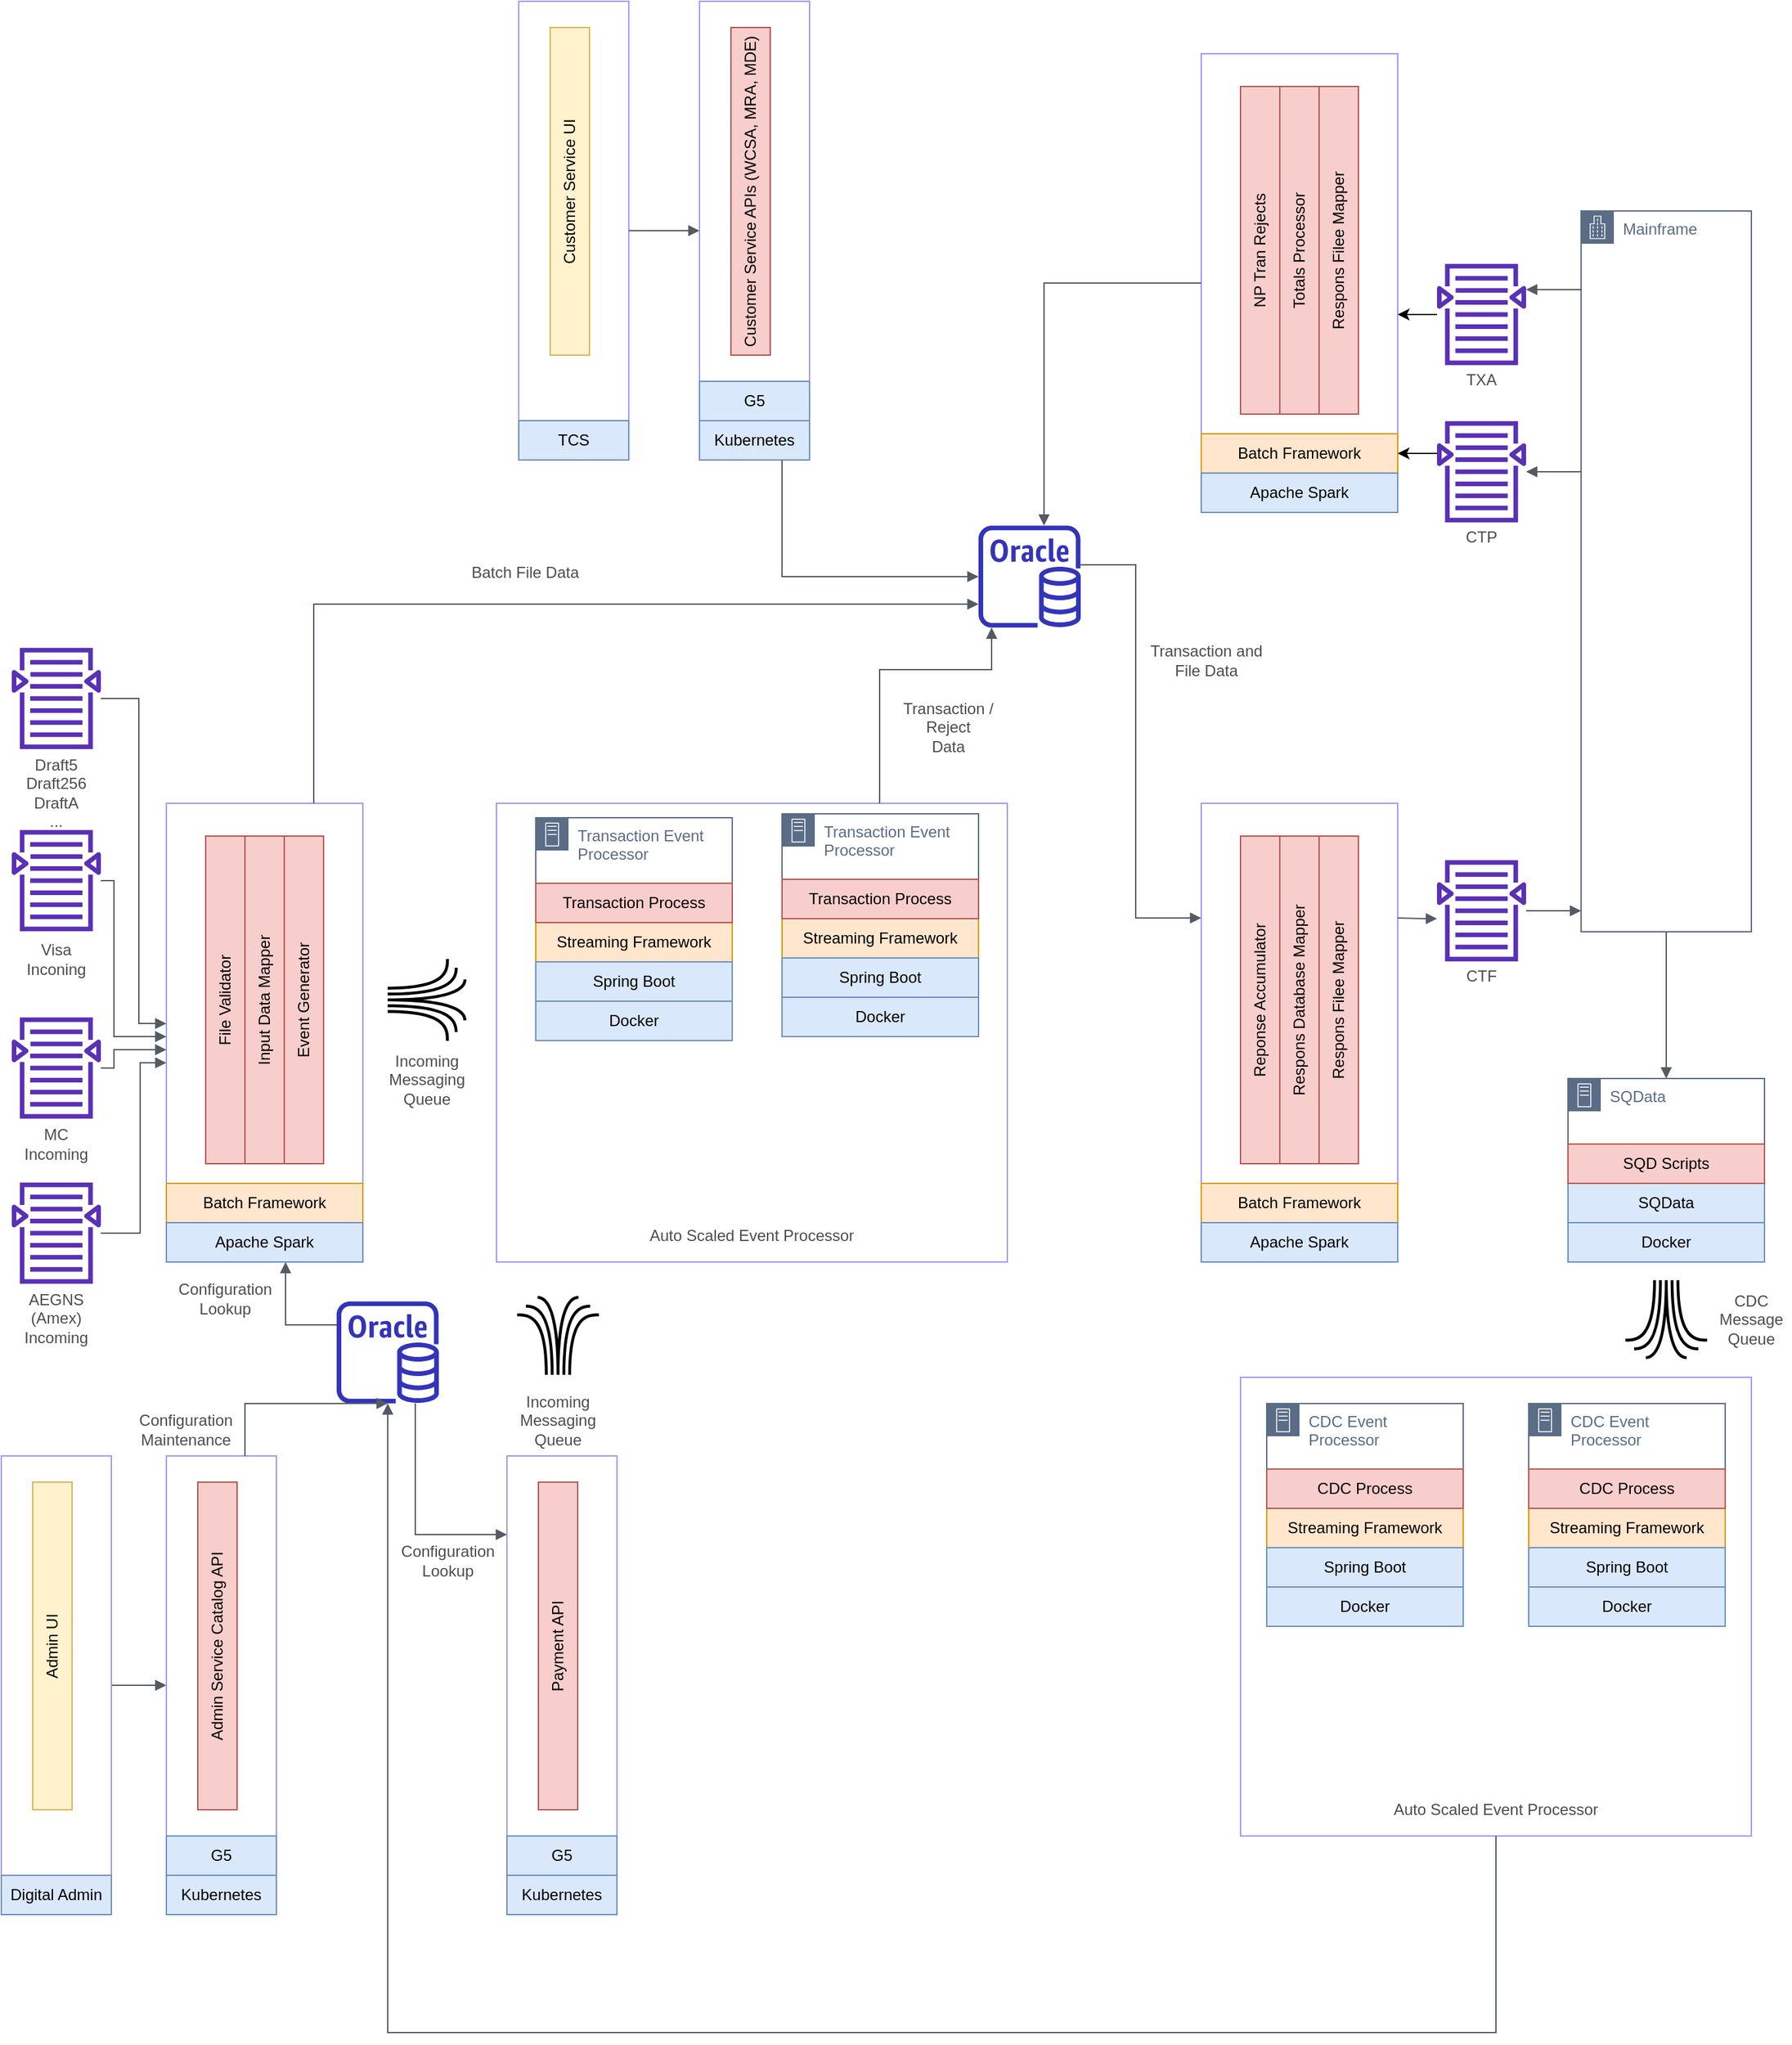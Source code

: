 <mxfile version="13.0.3" type="device"><diagram id="GUZp1yqy1DNV-uzC5Edy" name="Page-1"><mxGraphModel dx="996" dy="1613" grid="1" gridSize="10" guides="1" tooltips="1" connect="1" arrows="1" fold="1" page="1" pageScale="1" pageWidth="1100" pageHeight="850" math="0" shadow="0"><root><mxCell id="0"/><mxCell id="1" parent="0"/><mxCell id="5xwIzjTkguHjPRyQFBAN-2" value="" style="rounded=0;whiteSpace=wrap;html=1;strokeColor=#9999FF;" vertex="1" parent="1"><mxGeometry x="542" y="-178" width="150" height="350" as="geometry"/></mxCell><mxCell id="5xwIzjTkguHjPRyQFBAN-3" value="File Validator" style="rounded=0;whiteSpace=wrap;html=1;strokeColor=#b85450;labelBackgroundColor=none;rotation=-90;fillColor=#f8cecc;" vertex="1" parent="1"><mxGeometry x="462" y="-43" width="250" height="30" as="geometry"/></mxCell><mxCell id="5xwIzjTkguHjPRyQFBAN-4" value="Event Generator" style="rounded=0;whiteSpace=wrap;html=1;strokeColor=#b85450;labelBackgroundColor=none;rotation=-90;fillColor=#f8cecc;" vertex="1" parent="1"><mxGeometry x="522" y="-43" width="250" height="30" as="geometry"/></mxCell><mxCell id="5xwIzjTkguHjPRyQFBAN-5" value="Batch Framework" style="rounded=0;whiteSpace=wrap;html=1;strokeColor=#d79b00;labelBackgroundColor=none;rotation=0;fillColor=#ffe6cc;" vertex="1" parent="1"><mxGeometry x="542" y="112" width="150" height="30" as="geometry"/></mxCell><mxCell id="5xwIzjTkguHjPRyQFBAN-6" value="Apache Spark" style="rounded=0;whiteSpace=wrap;html=1;strokeColor=#6c8ebf;labelBackgroundColor=none;rotation=0;fillColor=#dae8fc;" vertex="1" parent="1"><mxGeometry x="542" y="142" width="150" height="30" as="geometry"/></mxCell><mxCell id="5xwIzjTkguHjPRyQFBAN-11" value="" style="outlineConnect=0;fontColor=#232F3E;gradientColor=none;fillColor=#5A30B5;strokeColor=none;dashed=0;verticalLabelPosition=bottom;verticalAlign=top;align=center;html=1;fontSize=12;fontStyle=0;aspect=fixed;pointerEvents=1;shape=mxgraph.aws4.search_documents;shadow=0;labelBackgroundColor=none;" vertex="1" parent="1"><mxGeometry x="424" y="-297" width="68" height="78" as="geometry"/></mxCell><mxCell id="5xwIzjTkguHjPRyQFBAN-12" value="Input Data Mapper" style="rounded=0;whiteSpace=wrap;html=1;strokeColor=#b85450;labelBackgroundColor=none;rotation=-90;fillColor=#f8cecc;" vertex="1" parent="1"><mxGeometry x="492" y="-43" width="250" height="30" as="geometry"/></mxCell><mxCell id="5xwIzjTkguHjPRyQFBAN-15" value="" style="rounded=0;whiteSpace=wrap;html=1;strokeColor=#9999FF;" vertex="1" parent="1"><mxGeometry x="794" y="-178" width="390" height="350" as="geometry"/></mxCell><mxCell id="5xwIzjTkguHjPRyQFBAN-16" value="Auto Scaled Event Processor" style="text;html=1;strokeColor=none;fillColor=none;align=center;verticalAlign=middle;whiteSpace=wrap;rounded=0;shadow=0;labelBackgroundColor=none;fontColor=#4D4D4D;" vertex="1" parent="1"><mxGeometry x="794" y="132" width="390" height="40" as="geometry"/></mxCell><mxCell id="5xwIzjTkguHjPRyQFBAN-21" value="" style="group" vertex="1" connectable="0" parent="1"><mxGeometry x="824" y="-167" width="150" height="170" as="geometry"/></mxCell><mxCell id="5xwIzjTkguHjPRyQFBAN-17" value="Transaction Event Processor" style="points=[[0,0],[0.25,0],[0.5,0],[0.75,0],[1,0],[1,0.25],[1,0.5],[1,0.75],[1,1],[0.75,1],[0.5,1],[0.25,1],[0,1],[0,0.75],[0,0.5],[0,0.25]];outlineConnect=0;gradientColor=none;html=1;whiteSpace=wrap;fontSize=12;fontStyle=0;shape=mxgraph.aws4.group;grIcon=mxgraph.aws4.group_on_premise;strokeColor=#5A6C86;fillColor=none;verticalAlign=top;align=left;spacingLeft=30;fontColor=#5A6C86;dashed=0;shadow=0;labelBackgroundColor=none;" vertex="1" parent="5xwIzjTkguHjPRyQFBAN-21"><mxGeometry width="150" height="170" as="geometry"/></mxCell><mxCell id="5xwIzjTkguHjPRyQFBAN-18" value="Streaming Framework" style="rounded=0;whiteSpace=wrap;html=1;strokeColor=#d79b00;labelBackgroundColor=none;rotation=0;fillColor=#ffe6cc;" vertex="1" parent="5xwIzjTkguHjPRyQFBAN-21"><mxGeometry y="80" width="150" height="30" as="geometry"/></mxCell><mxCell id="5xwIzjTkguHjPRyQFBAN-19" value="Spring Boot" style="rounded=0;whiteSpace=wrap;html=1;strokeColor=#6c8ebf;labelBackgroundColor=none;rotation=0;fillColor=#dae8fc;" vertex="1" parent="5xwIzjTkguHjPRyQFBAN-21"><mxGeometry y="110" width="150" height="30" as="geometry"/></mxCell><mxCell id="5xwIzjTkguHjPRyQFBAN-20" value="Docker" style="rounded=0;whiteSpace=wrap;html=1;strokeColor=#6c8ebf;labelBackgroundColor=none;rotation=0;fillColor=#dae8fc;" vertex="1" parent="5xwIzjTkguHjPRyQFBAN-21"><mxGeometry y="140" width="150" height="30" as="geometry"/></mxCell><mxCell id="5xwIzjTkguHjPRyQFBAN-190" value="Transaction Process" style="rounded=0;whiteSpace=wrap;html=1;strokeColor=#b85450;labelBackgroundColor=none;rotation=0;fillColor=#f8cecc;" vertex="1" parent="5xwIzjTkguHjPRyQFBAN-21"><mxGeometry y="50" width="150" height="30" as="geometry"/></mxCell><mxCell id="5xwIzjTkguHjPRyQFBAN-42" value="" style="rounded=0;whiteSpace=wrap;html=1;strokeColor=#9999FF;" vertex="1" parent="1"><mxGeometry x="1332" y="-178" width="150" height="350" as="geometry"/></mxCell><mxCell id="5xwIzjTkguHjPRyQFBAN-44" value="Respons Filee Mapper" style="rounded=0;whiteSpace=wrap;html=1;strokeColor=#b85450;labelBackgroundColor=none;rotation=-90;fillColor=#f8cecc;" vertex="1" parent="1"><mxGeometry x="1312" y="-43" width="250" height="30" as="geometry"/></mxCell><mxCell id="5xwIzjTkguHjPRyQFBAN-45" value="Batch Framework" style="rounded=0;whiteSpace=wrap;html=1;strokeColor=#d79b00;labelBackgroundColor=none;rotation=0;fillColor=#ffe6cc;" vertex="1" parent="1"><mxGeometry x="1332" y="112" width="150" height="30" as="geometry"/></mxCell><mxCell id="5xwIzjTkguHjPRyQFBAN-46" value="Apache Spark" style="rounded=0;whiteSpace=wrap;html=1;strokeColor=#6c8ebf;labelBackgroundColor=none;rotation=0;fillColor=#dae8fc;" vertex="1" parent="1"><mxGeometry x="1332" y="142" width="150" height="30" as="geometry"/></mxCell><mxCell id="5xwIzjTkguHjPRyQFBAN-47" value="Reponse Accumulator" style="rounded=0;whiteSpace=wrap;html=1;strokeColor=#b85450;labelBackgroundColor=none;rotation=-90;fillColor=#f8cecc;" vertex="1" parent="1"><mxGeometry x="1252" y="-43" width="250" height="30" as="geometry"/></mxCell><mxCell id="5xwIzjTkguHjPRyQFBAN-49" value="" style="edgeStyle=orthogonalEdgeStyle;html=1;endArrow=none;elbow=vertical;startArrow=block;startFill=1;strokeColor=#545B64;rounded=0;fontColor=#4D4D4D;" edge="1" parent="1" source="5xwIzjTkguHjPRyQFBAN-2" target="5xwIzjTkguHjPRyQFBAN-10"><mxGeometry width="100" relative="1" as="geometry"><mxPoint x="762" y="-268" as="sourcePoint"/><mxPoint x="1012" y="102" as="targetPoint"/><Array as="points"><mxPoint x="633" y="220"/></Array></mxGeometry></mxCell><mxCell id="5xwIzjTkguHjPRyQFBAN-52" value="Mainframe" style="points=[[0,0],[0.25,0],[0.5,0],[0.75,0],[1,0],[1,0.25],[1,0.5],[1,0.75],[1,1],[0.75,1],[0.5,1],[0.25,1],[0,1],[0,0.75],[0,0.5],[0,0.25]];outlineConnect=0;gradientColor=none;html=1;whiteSpace=wrap;fontSize=12;fontStyle=0;shape=mxgraph.aws4.group;grIcon=mxgraph.aws4.group_corporate_data_center;strokeColor=#5A6C86;fillColor=none;verticalAlign=top;align=left;spacingLeft=30;fontColor=#5A6C86;dashed=0;shadow=0;labelBackgroundColor=none;" vertex="1" parent="1"><mxGeometry x="1622" y="-630" width="130" height="550" as="geometry"/></mxCell><mxCell id="5xwIzjTkguHjPRyQFBAN-54" value="Respons Database Mapper" style="rounded=0;whiteSpace=wrap;html=1;strokeColor=#b85450;labelBackgroundColor=none;rotation=-90;fillColor=#f8cecc;" vertex="1" parent="1"><mxGeometry x="1282" y="-43" width="250" height="30" as="geometry"/></mxCell><mxCell id="5xwIzjTkguHjPRyQFBAN-57" value="" style="edgeStyle=orthogonalEdgeStyle;html=1;endArrow=none;elbow=vertical;startArrow=block;startFill=1;strokeColor=#545B64;rounded=0;fontColor=#4D4D4D;" edge="1" parent="1" source="5xwIzjTkguHjPRyQFBAN-2" target="5xwIzjTkguHjPRyQFBAN-11"><mxGeometry width="100" relative="1" as="geometry"><mxPoint x="627" y="-168" as="sourcePoint"/><mxPoint x="721" y="-290" as="targetPoint"/><Array as="points"><mxPoint x="521" y="-10"/><mxPoint x="521" y="-258"/></Array></mxGeometry></mxCell><mxCell id="5xwIzjTkguHjPRyQFBAN-58" value="Draft5&lt;br&gt;Draft256&lt;br&gt;DraftA&lt;br&gt;..." style="text;html=1;strokeColor=none;fillColor=none;align=center;verticalAlign=middle;whiteSpace=wrap;rounded=0;shadow=0;labelBackgroundColor=none;fontColor=#4D4D4D;" vertex="1" parent="1"><mxGeometry x="428" y="-219" width="60" height="65" as="geometry"/></mxCell><mxCell id="5xwIzjTkguHjPRyQFBAN-60" value="" style="outlineConnect=0;fontColor=#232F3E;gradientColor=#945DF2;gradientDirection=north;fillColor=none;strokeColor=#000000;dashed=0;verticalLabelPosition=bottom;verticalAlign=top;align=center;html=1;fontSize=12;fontStyle=0;aspect=fixed;shape=mxgraph.aws4.resourceIcon;resIcon=mxgraph.aws4.kinesis;shadow=0;labelBackgroundColor=none;rotation=-180;" vertex="1" parent="1"><mxGeometry x="702" y="-67" width="78" height="78" as="geometry"/></mxCell><mxCell id="5xwIzjTkguHjPRyQFBAN-62" value="Incoming Messaging Queue" style="text;html=1;strokeColor=none;fillColor=none;align=center;verticalAlign=middle;whiteSpace=wrap;rounded=0;shadow=0;labelBackgroundColor=none;fontColor=#4D4D4D;" vertex="1" parent="1"><mxGeometry x="711" width="60" height="65" as="geometry"/></mxCell><mxCell id="5xwIzjTkguHjPRyQFBAN-66" value="" style="outlineConnect=0;fontColor=#232F3E;gradientColor=none;fillColor=#3334B9;strokeColor=none;dashed=0;verticalLabelPosition=bottom;verticalAlign=top;align=center;html=1;fontSize=12;fontStyle=0;aspect=fixed;pointerEvents=1;shape=mxgraph.aws4.rds_oracle_instance;shadow=0;labelBackgroundColor=none;" vertex="1" parent="1"><mxGeometry x="1162" y="-390" width="78" height="78" as="geometry"/></mxCell><mxCell id="5xwIzjTkguHjPRyQFBAN-67" value="" style="edgeStyle=orthogonalEdgeStyle;html=1;endArrow=none;elbow=vertical;startArrow=block;startFill=1;strokeColor=#545B64;rounded=0;fontColor=#4D4D4D;entryX=0.75;entryY=0;entryDx=0;entryDy=0;" edge="1" parent="1" source="5xwIzjTkguHjPRyQFBAN-66" target="5xwIzjTkguHjPRyQFBAN-15"><mxGeometry width="100" relative="1" as="geometry"><mxPoint x="1315" y="-290" as="sourcePoint"/><mxPoint x="1367" y="-168" as="targetPoint"/><Array as="points"><mxPoint x="1172" y="-280"/><mxPoint x="1087" y="-280"/></Array></mxGeometry></mxCell><mxCell id="5xwIzjTkguHjPRyQFBAN-69" value="" style="edgeStyle=orthogonalEdgeStyle;html=1;endArrow=none;elbow=vertical;startArrow=block;startFill=1;strokeColor=#545B64;rounded=0;fontColor=#4D4D4D;exitX=0;exitY=0.25;exitDx=0;exitDy=0;" edge="1" parent="1" source="5xwIzjTkguHjPRyQFBAN-42" target="5xwIzjTkguHjPRyQFBAN-66"><mxGeometry width="100" relative="1" as="geometry"><mxPoint x="1302" y="30" as="sourcePoint"/><mxPoint x="1194" y="-80.5" as="targetPoint"/><Array as="points"><mxPoint x="1282" y="-91"/><mxPoint x="1282" y="-360"/></Array></mxGeometry></mxCell><mxCell id="5xwIzjTkguHjPRyQFBAN-72" value="" style="edgeStyle=orthogonalEdgeStyle;html=1;endArrow=none;elbow=vertical;startArrow=block;startFill=1;strokeColor=#545B64;rounded=0;fontColor=#4D4D4D;entryX=0.75;entryY=0;entryDx=0;entryDy=0;" edge="1" parent="1" source="5xwIzjTkguHjPRyQFBAN-66" target="5xwIzjTkguHjPRyQFBAN-2"><mxGeometry width="100" relative="1" as="geometry"><mxPoint x="627" y="-168" as="sourcePoint"/><mxPoint x="713.0" y="-252" as="targetPoint"/><Array as="points"><mxPoint x="655" y="-330"/></Array></mxGeometry></mxCell><mxCell id="5xwIzjTkguHjPRyQFBAN-73" value="Batch File Data" style="text;html=1;strokeColor=none;fillColor=none;align=center;verticalAlign=middle;whiteSpace=wrap;rounded=0;shadow=0;labelBackgroundColor=none;fontColor=#4D4D4D;" vertex="1" parent="1"><mxGeometry x="771" y="-368" width="90" height="28" as="geometry"/></mxCell><mxCell id="5xwIzjTkguHjPRyQFBAN-76" value="Transaction / Reject&lt;br&gt;Data" style="text;html=1;strokeColor=none;fillColor=none;align=center;verticalAlign=middle;whiteSpace=wrap;rounded=0;shadow=0;labelBackgroundColor=none;fontColor=#4D4D4D;" vertex="1" parent="1"><mxGeometry x="1094" y="-261" width="90" height="50" as="geometry"/></mxCell><mxCell id="5xwIzjTkguHjPRyQFBAN-77" value="Transaction and File Data" style="text;html=1;strokeColor=none;fillColor=none;align=center;verticalAlign=middle;whiteSpace=wrap;rounded=0;shadow=0;labelBackgroundColor=none;fontColor=#4D4D4D;" vertex="1" parent="1"><mxGeometry x="1291" y="-312" width="90" height="50" as="geometry"/></mxCell><mxCell id="5xwIzjTkguHjPRyQFBAN-91" value="" style="edgeStyle=orthogonalEdgeStyle;html=1;endArrow=none;elbow=vertical;startArrow=block;startFill=1;strokeColor=#545B64;rounded=0;fontColor=#4D4D4D;" edge="1" parent="1" source="5xwIzjTkguHjPRyQFBAN-78" target="5xwIzjTkguHjPRyQFBAN-87"><mxGeometry width="100" relative="1" as="geometry"><mxPoint x="713.0" y="-390" as="sourcePoint"/><mxPoint x="713.0" y="-330" as="targetPoint"/></mxGeometry></mxCell><mxCell id="5xwIzjTkguHjPRyQFBAN-94" value="" style="edgeStyle=orthogonalEdgeStyle;html=1;endArrow=none;elbow=vertical;startArrow=block;startFill=1;strokeColor=#545B64;rounded=0;fontColor=#4D4D4D;entryX=1;entryY=0.25;entryDx=0;entryDy=0;" edge="1" parent="1" source="5xwIzjTkguHjPRyQFBAN-48" target="5xwIzjTkguHjPRyQFBAN-42"><mxGeometry width="100" relative="1" as="geometry"><mxPoint x="1342" y="-80.5" as="sourcePoint"/><mxPoint x="1040" y="-319.941" as="targetPoint"/><Array as="points"><mxPoint x="1502" y="-90"/><mxPoint x="1502" y="-90"/></Array></mxGeometry></mxCell><mxCell id="5xwIzjTkguHjPRyQFBAN-96" value="" style="group" vertex="1" connectable="0" parent="1"><mxGeometry x="1512" y="-135" width="68" height="100" as="geometry"/></mxCell><mxCell id="5xwIzjTkguHjPRyQFBAN-48" value="" style="outlineConnect=0;fontColor=#232F3E;gradientColor=none;fillColor=#5A30B5;strokeColor=none;dashed=0;verticalLabelPosition=bottom;verticalAlign=top;align=center;html=1;fontSize=12;fontStyle=0;aspect=fixed;pointerEvents=1;shape=mxgraph.aws4.search_documents;shadow=0;labelBackgroundColor=none;" vertex="1" parent="5xwIzjTkguHjPRyQFBAN-96"><mxGeometry width="68" height="78" as="geometry"/></mxCell><mxCell id="5xwIzjTkguHjPRyQFBAN-59" value="CTF" style="text;html=1;strokeColor=none;fillColor=none;align=center;verticalAlign=middle;whiteSpace=wrap;rounded=0;shadow=0;labelBackgroundColor=none;fontColor=#4D4D4D;" vertex="1" parent="5xwIzjTkguHjPRyQFBAN-96"><mxGeometry x="4" y="78" width="60" height="22" as="geometry"/></mxCell><mxCell id="5xwIzjTkguHjPRyQFBAN-97" value="" style="edgeStyle=orthogonalEdgeStyle;html=1;endArrow=none;elbow=vertical;startArrow=block;startFill=1;strokeColor=#545B64;rounded=0;fontColor=#4D4D4D;" edge="1" parent="1" source="5xwIzjTkguHjPRyQFBAN-52" target="5xwIzjTkguHjPRyQFBAN-48"><mxGeometry width="100" relative="1" as="geometry"><mxPoint x="1532" y="10" as="sourcePoint"/><mxPoint x="1652" y="70" as="targetPoint"/><Array as="points"><mxPoint x="1612" y="-96"/><mxPoint x="1612" y="-96"/></Array></mxGeometry></mxCell><mxCell id="5xwIzjTkguHjPRyQFBAN-98" value="" style="group" vertex="1" connectable="0" parent="1"><mxGeometry x="1512" y="-590" width="68" height="112.41" as="geometry"/></mxCell><mxCell id="5xwIzjTkguHjPRyQFBAN-99" value="" style="outlineConnect=0;fontColor=#232F3E;gradientColor=none;fillColor=#5A30B5;strokeColor=none;dashed=0;verticalLabelPosition=bottom;verticalAlign=top;align=center;html=1;fontSize=12;fontStyle=0;aspect=fixed;pointerEvents=1;shape=mxgraph.aws4.search_documents;shadow=0;labelBackgroundColor=none;" vertex="1" parent="5xwIzjTkguHjPRyQFBAN-98"><mxGeometry width="68" height="78" as="geometry"/></mxCell><mxCell id="5xwIzjTkguHjPRyQFBAN-100" value="TXA" style="text;html=1;strokeColor=none;fillColor=none;align=center;verticalAlign=middle;whiteSpace=wrap;rounded=0;shadow=0;labelBackgroundColor=none;fontColor=#4D4D4D;" vertex="1" parent="5xwIzjTkguHjPRyQFBAN-98"><mxGeometry x="4" y="78" width="60" height="22" as="geometry"/></mxCell><mxCell id="5xwIzjTkguHjPRyQFBAN-101" value="" style="group" vertex="1" connectable="0" parent="1"><mxGeometry x="1512" y="-470" width="68" height="100" as="geometry"/></mxCell><mxCell id="5xwIzjTkguHjPRyQFBAN-102" value="" style="outlineConnect=0;fontColor=#232F3E;gradientColor=none;fillColor=#5A30B5;strokeColor=none;dashed=0;verticalLabelPosition=bottom;verticalAlign=top;align=center;html=1;fontSize=12;fontStyle=0;aspect=fixed;pointerEvents=1;shape=mxgraph.aws4.search_documents;shadow=0;labelBackgroundColor=none;" vertex="1" parent="5xwIzjTkguHjPRyQFBAN-101"><mxGeometry width="68" height="78" as="geometry"/></mxCell><mxCell id="5xwIzjTkguHjPRyQFBAN-103" value="CTP" style="text;html=1;strokeColor=none;fillColor=none;align=center;verticalAlign=middle;whiteSpace=wrap;rounded=0;shadow=0;labelBackgroundColor=none;fontColor=#4D4D4D;" vertex="1" parent="5xwIzjTkguHjPRyQFBAN-101"><mxGeometry x="4" y="78" width="60" height="22" as="geometry"/></mxCell><mxCell id="5xwIzjTkguHjPRyQFBAN-106" value="" style="edgeStyle=orthogonalEdgeStyle;html=1;endArrow=none;elbow=vertical;startArrow=block;startFill=1;strokeColor=#545B64;rounded=0;fontColor=#4D4D4D;" edge="1" parent="1" source="5xwIzjTkguHjPRyQFBAN-99" target="5xwIzjTkguHjPRyQFBAN-52"><mxGeometry width="100" relative="1" as="geometry"><mxPoint x="1632" y="-85.941" as="sourcePoint"/><mxPoint x="1590" y="-85.941" as="targetPoint"/><Array as="points"><mxPoint x="1612" y="-570"/><mxPoint x="1612" y="-570"/></Array></mxGeometry></mxCell><mxCell id="5xwIzjTkguHjPRyQFBAN-107" value="" style="edgeStyle=orthogonalEdgeStyle;html=1;endArrow=none;elbow=vertical;startArrow=block;startFill=1;strokeColor=#545B64;rounded=0;fontColor=#4D4D4D;" edge="1" parent="1" source="5xwIzjTkguHjPRyQFBAN-102" target="5xwIzjTkguHjPRyQFBAN-52"><mxGeometry width="100" relative="1" as="geometry"><mxPoint x="1590" y="-341.941" as="sourcePoint"/><mxPoint x="1632" y="-342.5" as="targetPoint"/><Array as="points"><mxPoint x="1622" y="-431"/><mxPoint x="1622" y="-431"/></Array></mxGeometry></mxCell><mxCell id="5xwIzjTkguHjPRyQFBAN-108" value="" style="rounded=0;whiteSpace=wrap;html=1;strokeColor=#9999FF;" vertex="1" parent="1"><mxGeometry x="1332" y="-750" width="150" height="350" as="geometry"/></mxCell><mxCell id="5xwIzjTkguHjPRyQFBAN-109" value="Respons Filee Mapper" style="rounded=0;whiteSpace=wrap;html=1;strokeColor=#b85450;labelBackgroundColor=none;rotation=-90;fillColor=#f8cecc;" vertex="1" parent="1"><mxGeometry x="1312" y="-615" width="250" height="30" as="geometry"/></mxCell><mxCell id="5xwIzjTkguHjPRyQFBAN-110" value="Batch Framework" style="rounded=0;whiteSpace=wrap;html=1;strokeColor=#d79b00;labelBackgroundColor=none;rotation=0;fillColor=#ffe6cc;" vertex="1" parent="1"><mxGeometry x="1332" y="-460" width="150" height="30" as="geometry"/></mxCell><mxCell id="5xwIzjTkguHjPRyQFBAN-111" value="Apache Spark" style="rounded=0;whiteSpace=wrap;html=1;strokeColor=#6c8ebf;labelBackgroundColor=none;rotation=0;fillColor=#dae8fc;" vertex="1" parent="1"><mxGeometry x="1332" y="-430" width="150" height="30" as="geometry"/></mxCell><mxCell id="5xwIzjTkguHjPRyQFBAN-112" value="NP Tran Rejects" style="rounded=0;whiteSpace=wrap;html=1;strokeColor=#b85450;labelBackgroundColor=none;rotation=-90;fillColor=#f8cecc;" vertex="1" parent="1"><mxGeometry x="1252" y="-615" width="250" height="30" as="geometry"/></mxCell><mxCell id="5xwIzjTkguHjPRyQFBAN-113" value="Totals Processor" style="rounded=0;whiteSpace=wrap;html=1;strokeColor=#b85450;labelBackgroundColor=none;rotation=-90;fillColor=#f8cecc;" vertex="1" parent="1"><mxGeometry x="1282" y="-615" width="250" height="30" as="geometry"/></mxCell><mxCell id="5xwIzjTkguHjPRyQFBAN-115" value="" style="edgeStyle=orthogonalEdgeStyle;rounded=0;orthogonalLoop=1;jettySize=auto;html=1;fontColor=#4D4D4D;" edge="1" parent="1" source="5xwIzjTkguHjPRyQFBAN-102" target="5xwIzjTkguHjPRyQFBAN-110"><mxGeometry relative="1" as="geometry"><Array as="points"><mxPoint x="1502" y="-445"/><mxPoint x="1502" y="-445"/></Array></mxGeometry></mxCell><mxCell id="5xwIzjTkguHjPRyQFBAN-119" value="" style="edgeStyle=orthogonalEdgeStyle;rounded=0;orthogonalLoop=1;jettySize=auto;html=1;fontColor=#4D4D4D;" edge="1" parent="1" source="5xwIzjTkguHjPRyQFBAN-99" target="5xwIzjTkguHjPRyQFBAN-108"><mxGeometry relative="1" as="geometry"><mxPoint x="1462" y="-533.824" as="targetPoint"/><Array as="points"><mxPoint x="1482" y="-551"/><mxPoint x="1482" y="-551"/></Array></mxGeometry></mxCell><mxCell id="5xwIzjTkguHjPRyQFBAN-120" value="" style="group" vertex="1" connectable="0" parent="1"><mxGeometry x="949" y="-790" width="84" height="350" as="geometry"/></mxCell><mxCell id="5xwIzjTkguHjPRyQFBAN-121" value="" style="rounded=0;whiteSpace=wrap;html=1;strokeColor=#9999FF;" vertex="1" parent="5xwIzjTkguHjPRyQFBAN-120"><mxGeometry width="84" height="350" as="geometry"/></mxCell><mxCell id="5xwIzjTkguHjPRyQFBAN-122" value="G5" style="rounded=0;whiteSpace=wrap;html=1;strokeColor=#6c8ebf;labelBackgroundColor=none;rotation=0;fillColor=#dae8fc;" vertex="1" parent="5xwIzjTkguHjPRyQFBAN-120"><mxGeometry y="290" width="84" height="30" as="geometry"/></mxCell><mxCell id="5xwIzjTkguHjPRyQFBAN-123" value="Kubernetes" style="rounded=0;whiteSpace=wrap;html=1;strokeColor=#6c8ebf;labelBackgroundColor=none;rotation=0;fillColor=#dae8fc;" vertex="1" parent="5xwIzjTkguHjPRyQFBAN-120"><mxGeometry y="320" width="84" height="30" as="geometry"/></mxCell><mxCell id="5xwIzjTkguHjPRyQFBAN-124" value="Customer Service APIs (WCSA, MRA, MDE)" style="rounded=0;whiteSpace=wrap;html=1;strokeColor=#b85450;labelBackgroundColor=none;rotation=-90;fillColor=#f8cecc;" vertex="1" parent="5xwIzjTkguHjPRyQFBAN-120"><mxGeometry x="-86" y="130" width="250" height="30" as="geometry"/></mxCell><mxCell id="5xwIzjTkguHjPRyQFBAN-127" value="" style="group" vertex="1" connectable="0" parent="1"><mxGeometry x="811" y="-790" width="84" height="350" as="geometry"/></mxCell><mxCell id="5xwIzjTkguHjPRyQFBAN-128" value="" style="rounded=0;whiteSpace=wrap;html=1;strokeColor=#9999FF;" vertex="1" parent="5xwIzjTkguHjPRyQFBAN-127"><mxGeometry width="84" height="350" as="geometry"/></mxCell><mxCell id="5xwIzjTkguHjPRyQFBAN-129" value="TCS" style="rounded=0;whiteSpace=wrap;html=1;strokeColor=#6c8ebf;labelBackgroundColor=none;rotation=0;fillColor=#dae8fc;" vertex="1" parent="5xwIzjTkguHjPRyQFBAN-127"><mxGeometry y="320" width="84" height="30" as="geometry"/></mxCell><mxCell id="5xwIzjTkguHjPRyQFBAN-130" value="Customer Service UI" style="rounded=0;whiteSpace=wrap;html=1;strokeColor=#d6b656;labelBackgroundColor=none;rotation=-90;fillColor=#fff2cc;" vertex="1" parent="5xwIzjTkguHjPRyQFBAN-127"><mxGeometry x="-86" y="130" width="250" height="30" as="geometry"/></mxCell><mxCell id="5xwIzjTkguHjPRyQFBAN-131" value="" style="edgeStyle=orthogonalEdgeStyle;html=1;endArrow=none;elbow=vertical;startArrow=block;startFill=1;strokeColor=#545B64;rounded=0;fontColor=#4D4D4D;" edge="1" parent="1" source="5xwIzjTkguHjPRyQFBAN-121" target="5xwIzjTkguHjPRyQFBAN-128"><mxGeometry width="100" relative="1" as="geometry"><mxPoint x="982" y="-760" as="sourcePoint"/><mxPoint x="713.0" y="-330" as="targetPoint"/><Array as="points"><mxPoint x="942" y="-615"/><mxPoint x="942" y="-615"/></Array></mxGeometry></mxCell><mxCell id="5xwIzjTkguHjPRyQFBAN-132" value="" style="edgeStyle=orthogonalEdgeStyle;html=1;endArrow=none;elbow=vertical;startArrow=block;startFill=1;strokeColor=#545B64;rounded=0;fontColor=#4D4D4D;" edge="1" parent="1" source="5xwIzjTkguHjPRyQFBAN-66" target="5xwIzjTkguHjPRyQFBAN-121"><mxGeometry width="100" relative="1" as="geometry"><mxPoint x="962" y="-565" as="sourcePoint"/><mxPoint x="926" y="-565" as="targetPoint"/><Array as="points"><mxPoint x="1012" y="-351"/></Array></mxGeometry></mxCell><mxCell id="5xwIzjTkguHjPRyQFBAN-133" value="" style="outlineConnect=0;fontColor=#232F3E;gradientColor=none;fillColor=#5A30B5;strokeColor=none;dashed=0;verticalLabelPosition=bottom;verticalAlign=top;align=center;html=1;fontSize=12;fontStyle=0;aspect=fixed;pointerEvents=1;shape=mxgraph.aws4.search_documents;shadow=0;labelBackgroundColor=none;" vertex="1" parent="1"><mxGeometry x="424" y="-158" width="68" height="78" as="geometry"/></mxCell><mxCell id="5xwIzjTkguHjPRyQFBAN-134" value="Visa&lt;br&gt;Inconing" style="text;html=1;strokeColor=none;fillColor=none;align=center;verticalAlign=middle;whiteSpace=wrap;rounded=0;shadow=0;labelBackgroundColor=none;fontColor=#4D4D4D;" vertex="1" parent="1"><mxGeometry x="428" y="-80" width="60" height="41" as="geometry"/></mxCell><mxCell id="5xwIzjTkguHjPRyQFBAN-137" value="" style="outlineConnect=0;fontColor=#232F3E;gradientColor=none;fillColor=#5A30B5;strokeColor=none;dashed=0;verticalLabelPosition=bottom;verticalAlign=top;align=center;html=1;fontSize=12;fontStyle=0;aspect=fixed;pointerEvents=1;shape=mxgraph.aws4.search_documents;shadow=0;labelBackgroundColor=none;" vertex="1" parent="1"><mxGeometry x="424" y="-15" width="68" height="78" as="geometry"/></mxCell><mxCell id="5xwIzjTkguHjPRyQFBAN-138" value="MC Incoming" style="text;html=1;strokeColor=none;fillColor=none;align=center;verticalAlign=middle;whiteSpace=wrap;rounded=0;shadow=0;labelBackgroundColor=none;fontColor=#4D4D4D;" vertex="1" parent="1"><mxGeometry x="428" y="63" width="60" height="38" as="geometry"/></mxCell><mxCell id="5xwIzjTkguHjPRyQFBAN-139" value="" style="outlineConnect=0;fontColor=#232F3E;gradientColor=none;fillColor=#5A30B5;strokeColor=none;dashed=0;verticalLabelPosition=bottom;verticalAlign=top;align=center;html=1;fontSize=12;fontStyle=0;aspect=fixed;pointerEvents=1;shape=mxgraph.aws4.search_documents;shadow=0;labelBackgroundColor=none;" vertex="1" parent="1"><mxGeometry x="424" y="111" width="68" height="78" as="geometry"/></mxCell><mxCell id="5xwIzjTkguHjPRyQFBAN-140" value="AEGNS (Amex) Incoming" style="text;html=1;strokeColor=none;fillColor=none;align=center;verticalAlign=middle;whiteSpace=wrap;rounded=0;shadow=0;labelBackgroundColor=none;fontColor=#4D4D4D;" vertex="1" parent="1"><mxGeometry x="428" y="189" width="60" height="52" as="geometry"/></mxCell><mxCell id="5xwIzjTkguHjPRyQFBAN-141" value="" style="edgeStyle=orthogonalEdgeStyle;html=1;endArrow=none;elbow=vertical;startArrow=block;startFill=1;strokeColor=#545B64;rounded=0;fontColor=#4D4D4D;" edge="1" parent="1" source="5xwIzjTkguHjPRyQFBAN-2" target="5xwIzjTkguHjPRyQFBAN-133"><mxGeometry width="100" relative="1" as="geometry"><mxPoint x="552" y="-80.5" as="sourcePoint"/><mxPoint x="510" y="-129" as="targetPoint"/><Array as="points"><mxPoint x="502"/><mxPoint x="502" y="-119"/></Array></mxGeometry></mxCell><mxCell id="5xwIzjTkguHjPRyQFBAN-142" value="" style="edgeStyle=orthogonalEdgeStyle;html=1;endArrow=none;elbow=vertical;startArrow=block;startFill=1;strokeColor=#545B64;rounded=0;fontColor=#4D4D4D;" edge="1" parent="1" source="5xwIzjTkguHjPRyQFBAN-2" target="5xwIzjTkguHjPRyQFBAN-137"><mxGeometry width="100" relative="1" as="geometry"><mxPoint x="552" y="10.0" as="sourcePoint"/><mxPoint x="510.0" y="10.0" as="targetPoint"/><Array as="points"><mxPoint x="502" y="10"/><mxPoint x="502" y="24"/></Array></mxGeometry></mxCell><mxCell id="5xwIzjTkguHjPRyQFBAN-143" value="" style="edgeStyle=orthogonalEdgeStyle;html=1;endArrow=none;elbow=vertical;startArrow=block;startFill=1;strokeColor=#545B64;rounded=0;fontColor=#4D4D4D;" edge="1" parent="1" source="5xwIzjTkguHjPRyQFBAN-2" target="5xwIzjTkguHjPRyQFBAN-139"><mxGeometry width="100" relative="1" as="geometry"><mxPoint x="552" y="20.0" as="sourcePoint"/><mxPoint x="510.0" y="153" as="targetPoint"/><Array as="points"><mxPoint x="522" y="20"/><mxPoint x="522" y="150"/></Array></mxGeometry></mxCell><mxCell id="5xwIzjTkguHjPRyQFBAN-145" value="" style="group" vertex="1" connectable="0" parent="1"><mxGeometry x="802" y="320" width="84" height="350" as="geometry"/></mxCell><mxCell id="5xwIzjTkguHjPRyQFBAN-146" value="" style="rounded=0;whiteSpace=wrap;html=1;strokeColor=#9999FF;" vertex="1" parent="5xwIzjTkguHjPRyQFBAN-145"><mxGeometry width="84" height="350" as="geometry"/></mxCell><mxCell id="5xwIzjTkguHjPRyQFBAN-147" value="G5" style="rounded=0;whiteSpace=wrap;html=1;strokeColor=#6c8ebf;labelBackgroundColor=none;rotation=0;fillColor=#dae8fc;" vertex="1" parent="5xwIzjTkguHjPRyQFBAN-145"><mxGeometry y="290" width="84" height="30" as="geometry"/></mxCell><mxCell id="5xwIzjTkguHjPRyQFBAN-148" value="Kubernetes" style="rounded=0;whiteSpace=wrap;html=1;strokeColor=#6c8ebf;labelBackgroundColor=none;rotation=0;fillColor=#dae8fc;" vertex="1" parent="5xwIzjTkguHjPRyQFBAN-145"><mxGeometry y="320" width="84" height="30" as="geometry"/></mxCell><mxCell id="5xwIzjTkguHjPRyQFBAN-149" value="Payment API" style="rounded=0;whiteSpace=wrap;html=1;strokeColor=#b85450;labelBackgroundColor=none;rotation=-90;fillColor=#f8cecc;" vertex="1" parent="5xwIzjTkguHjPRyQFBAN-145"><mxGeometry x="-86" y="130" width="250" height="30" as="geometry"/></mxCell><mxCell id="5xwIzjTkguHjPRyQFBAN-150" value="" style="group" vertex="1" connectable="0" parent="1"><mxGeometry x="416" y="320" width="84" height="350" as="geometry"/></mxCell><mxCell id="5xwIzjTkguHjPRyQFBAN-86" value="" style="group" vertex="1" connectable="0" parent="5xwIzjTkguHjPRyQFBAN-150"><mxGeometry width="84" height="350" as="geometry"/></mxCell><mxCell id="5xwIzjTkguHjPRyQFBAN-87" value="" style="rounded=0;whiteSpace=wrap;html=1;strokeColor=#9999FF;" vertex="1" parent="5xwIzjTkguHjPRyQFBAN-86"><mxGeometry width="84" height="350" as="geometry"/></mxCell><mxCell id="5xwIzjTkguHjPRyQFBAN-89" value="Digital Admin" style="rounded=0;whiteSpace=wrap;html=1;strokeColor=#6c8ebf;labelBackgroundColor=none;rotation=0;fillColor=#dae8fc;" vertex="1" parent="5xwIzjTkguHjPRyQFBAN-86"><mxGeometry y="320" width="84" height="30" as="geometry"/></mxCell><mxCell id="5xwIzjTkguHjPRyQFBAN-90" value="Admin UI" style="rounded=0;whiteSpace=wrap;html=1;strokeColor=#d6b656;labelBackgroundColor=none;rotation=-90;fillColor=#fff2cc;" vertex="1" parent="5xwIzjTkguHjPRyQFBAN-86"><mxGeometry x="-86" y="130" width="250" height="30" as="geometry"/></mxCell><mxCell id="5xwIzjTkguHjPRyQFBAN-151" value="" style="group" vertex="1" connectable="0" parent="1"><mxGeometry x="542" y="320" width="84" height="350" as="geometry"/></mxCell><mxCell id="5xwIzjTkguHjPRyQFBAN-85" value="" style="group" vertex="1" connectable="0" parent="5xwIzjTkguHjPRyQFBAN-151"><mxGeometry width="84" height="350" as="geometry"/></mxCell><mxCell id="5xwIzjTkguHjPRyQFBAN-78" value="" style="rounded=0;whiteSpace=wrap;html=1;strokeColor=#9999FF;" vertex="1" parent="5xwIzjTkguHjPRyQFBAN-85"><mxGeometry width="84" height="350" as="geometry"/></mxCell><mxCell id="5xwIzjTkguHjPRyQFBAN-79" value="G5" style="rounded=0;whiteSpace=wrap;html=1;strokeColor=#6c8ebf;labelBackgroundColor=none;rotation=0;fillColor=#dae8fc;" vertex="1" parent="5xwIzjTkguHjPRyQFBAN-85"><mxGeometry y="290" width="84" height="30" as="geometry"/></mxCell><mxCell id="5xwIzjTkguHjPRyQFBAN-80" value="Kubernetes" style="rounded=0;whiteSpace=wrap;html=1;strokeColor=#6c8ebf;labelBackgroundColor=none;rotation=0;fillColor=#dae8fc;" vertex="1" parent="5xwIzjTkguHjPRyQFBAN-85"><mxGeometry y="320" width="84" height="30" as="geometry"/></mxCell><mxCell id="5xwIzjTkguHjPRyQFBAN-81" value="Admin Service Catalog API" style="rounded=0;whiteSpace=wrap;html=1;strokeColor=#b85450;labelBackgroundColor=none;rotation=-90;fillColor=#f8cecc;" vertex="1" parent="5xwIzjTkguHjPRyQFBAN-85"><mxGeometry x="-86" y="130" width="250" height="30" as="geometry"/></mxCell><mxCell id="5xwIzjTkguHjPRyQFBAN-152" value="" style="edgeStyle=orthogonalEdgeStyle;html=1;endArrow=none;elbow=vertical;startArrow=block;startFill=1;strokeColor=#545B64;rounded=0;fontColor=#4D4D4D;" edge="1" parent="1" source="5xwIzjTkguHjPRyQFBAN-146" target="5xwIzjTkguHjPRyQFBAN-10"><mxGeometry width="100" relative="1" as="geometry"><mxPoint x="619" y="-560" as="sourcePoint"/><mxPoint x="713.0" y="-330" as="targetPoint"/><Array as="points"><mxPoint x="732" y="380"/></Array></mxGeometry></mxCell><mxCell id="5xwIzjTkguHjPRyQFBAN-154" value="" style="outlineConnect=0;fontColor=#232F3E;gradientColor=#945DF2;gradientDirection=north;fillColor=none;strokeColor=#000000;dashed=0;verticalLabelPosition=bottom;verticalAlign=top;align=center;html=1;fontSize=12;fontStyle=0;aspect=fixed;shape=mxgraph.aws4.resourceIcon;resIcon=mxgraph.aws4.kinesis;shadow=0;labelBackgroundColor=none;rotation=90;" vertex="1" parent="1"><mxGeometry x="802" y="189" width="78" height="78" as="geometry"/></mxCell><mxCell id="5xwIzjTkguHjPRyQFBAN-155" value="Incoming Messaging Queue" style="text;html=1;strokeColor=none;fillColor=none;align=center;verticalAlign=middle;whiteSpace=wrap;rounded=0;shadow=0;labelBackgroundColor=none;fontColor=#4D4D4D;" vertex="1" parent="1"><mxGeometry x="811" y="260" width="60" height="65" as="geometry"/></mxCell><mxCell id="5xwIzjTkguHjPRyQFBAN-158" value="" style="edgeStyle=orthogonalEdgeStyle;html=1;endArrow=none;elbow=vertical;startArrow=block;startFill=1;strokeColor=#545B64;rounded=0;fontColor=#4D4D4D;" edge="1" parent="1" source="5xwIzjTkguHjPRyQFBAN-66" target="5xwIzjTkguHjPRyQFBAN-108"><mxGeometry width="100" relative="1" as="geometry"><mxPoint x="1172" y="-341" as="sourcePoint"/><mxPoint x="1022.059" y="-430" as="targetPoint"/><Array as="points"><mxPoint x="1212" y="-575"/></Array></mxGeometry></mxCell><mxCell id="5xwIzjTkguHjPRyQFBAN-10" value="" style="outlineConnect=0;fontColor=#232F3E;gradientColor=none;fillColor=#3334B9;strokeColor=none;dashed=0;verticalLabelPosition=bottom;verticalAlign=top;align=center;html=1;fontSize=12;fontStyle=0;aspect=fixed;pointerEvents=1;shape=mxgraph.aws4.rds_oracle_instance;shadow=0;labelBackgroundColor=none;" vertex="1" parent="1"><mxGeometry x="672" y="202" width="78" height="78" as="geometry"/></mxCell><mxCell id="5xwIzjTkguHjPRyQFBAN-70" value="Configuration Maintenance" style="text;html=1;strokeColor=none;fillColor=none;align=center;verticalAlign=middle;whiteSpace=wrap;rounded=0;shadow=0;labelBackgroundColor=none;fontColor=#4D4D4D;" vertex="1" parent="1"><mxGeometry x="512" y="280" width="90" height="40" as="geometry"/></mxCell><mxCell id="5xwIzjTkguHjPRyQFBAN-159" value="Configuration&lt;br&gt;Lookup" style="text;html=1;strokeColor=none;fillColor=none;align=center;verticalAlign=middle;whiteSpace=wrap;rounded=0;shadow=0;labelBackgroundColor=none;fontColor=#4D4D4D;" vertex="1" parent="1"><mxGeometry x="712" y="380" width="90" height="40" as="geometry"/></mxCell><mxCell id="5xwIzjTkguHjPRyQFBAN-160" value="Configuration&lt;br&gt;Lookup" style="text;html=1;strokeColor=none;fillColor=none;align=center;verticalAlign=middle;whiteSpace=wrap;rounded=0;shadow=0;labelBackgroundColor=none;fontColor=#4D4D4D;" vertex="1" parent="1"><mxGeometry x="542" y="180" width="90" height="40" as="geometry"/></mxCell><mxCell id="5xwIzjTkguHjPRyQFBAN-84" value="" style="edgeStyle=orthogonalEdgeStyle;html=1;endArrow=none;elbow=vertical;startArrow=block;startFill=1;strokeColor=#545B64;rounded=0;fontColor=#4D4D4D;" edge="1" parent="1" source="5xwIzjTkguHjPRyQFBAN-10" target="5xwIzjTkguHjPRyQFBAN-78"><mxGeometry width="100" relative="1" as="geometry"><mxPoint x="632" y="280" as="sourcePoint"/><mxPoint x="713.0" y="-252" as="targetPoint"/><Array as="points"><mxPoint x="602" y="280"/></Array></mxGeometry></mxCell><mxCell id="5xwIzjTkguHjPRyQFBAN-165" value="" style="rounded=0;whiteSpace=wrap;html=1;strokeColor=#9999FF;" vertex="1" parent="1"><mxGeometry x="1362" y="260" width="390" height="350" as="geometry"/></mxCell><mxCell id="5xwIzjTkguHjPRyQFBAN-166" value="Auto Scaled Event Processor" style="text;html=1;strokeColor=none;fillColor=none;align=center;verticalAlign=middle;whiteSpace=wrap;rounded=0;shadow=0;labelBackgroundColor=none;fontColor=#4D4D4D;" vertex="1" parent="1"><mxGeometry x="1362" y="570" width="390" height="40" as="geometry"/></mxCell><mxCell id="5xwIzjTkguHjPRyQFBAN-187" value="" style="outlineConnect=0;fontColor=#232F3E;gradientColor=#945DF2;gradientDirection=north;fillColor=none;strokeColor=#000000;dashed=0;verticalLabelPosition=bottom;verticalAlign=top;align=center;html=1;fontSize=12;fontStyle=0;aspect=fixed;shape=mxgraph.aws4.resourceIcon;resIcon=mxgraph.aws4.kinesis;shadow=0;labelBackgroundColor=none;rotation=-90;" vertex="1" parent="1"><mxGeometry x="1648" y="177" width="78" height="78" as="geometry"/></mxCell><mxCell id="5xwIzjTkguHjPRyQFBAN-188" value="CDC Message Queue" style="text;html=1;strokeColor=none;fillColor=none;align=center;verticalAlign=middle;whiteSpace=wrap;rounded=0;shadow=0;labelBackgroundColor=none;fontColor=#4D4D4D;" vertex="1" parent="1"><mxGeometry x="1722" y="183.5" width="60" height="65" as="geometry"/></mxCell><mxCell id="5xwIzjTkguHjPRyQFBAN-189" value="" style="edgeStyle=orthogonalEdgeStyle;html=1;endArrow=none;elbow=vertical;startArrow=block;startFill=1;strokeColor=#545B64;rounded=0;fontColor=#4D4D4D;" edge="1" parent="1" source="5xwIzjTkguHjPRyQFBAN-10" target="5xwIzjTkguHjPRyQFBAN-165"><mxGeometry width="100" relative="1" as="geometry"><mxPoint x="692" y="340" as="sourcePoint"/><mxPoint x="742.059" y="290.0" as="targetPoint"/><Array as="points"><mxPoint x="711" y="760"/><mxPoint x="1557" y="760"/></Array></mxGeometry></mxCell><mxCell id="5xwIzjTkguHjPRyQFBAN-191" value="" style="group" vertex="1" connectable="0" parent="1"><mxGeometry x="1012" y="-170" width="150" height="170" as="geometry"/></mxCell><mxCell id="5xwIzjTkguHjPRyQFBAN-192" value="Transaction Event Processor" style="points=[[0,0],[0.25,0],[0.5,0],[0.75,0],[1,0],[1,0.25],[1,0.5],[1,0.75],[1,1],[0.75,1],[0.5,1],[0.25,1],[0,1],[0,0.75],[0,0.5],[0,0.25]];outlineConnect=0;gradientColor=none;html=1;whiteSpace=wrap;fontSize=12;fontStyle=0;shape=mxgraph.aws4.group;grIcon=mxgraph.aws4.group_on_premise;strokeColor=#5A6C86;fillColor=none;verticalAlign=top;align=left;spacingLeft=30;fontColor=#5A6C86;dashed=0;shadow=0;labelBackgroundColor=none;" vertex="1" parent="5xwIzjTkguHjPRyQFBAN-191"><mxGeometry width="150" height="170" as="geometry"/></mxCell><mxCell id="5xwIzjTkguHjPRyQFBAN-193" value="Streaming Framework" style="rounded=0;whiteSpace=wrap;html=1;strokeColor=#d79b00;labelBackgroundColor=none;rotation=0;fillColor=#ffe6cc;" vertex="1" parent="5xwIzjTkguHjPRyQFBAN-191"><mxGeometry y="80" width="150" height="30" as="geometry"/></mxCell><mxCell id="5xwIzjTkguHjPRyQFBAN-194" value="Spring Boot" style="rounded=0;whiteSpace=wrap;html=1;strokeColor=#6c8ebf;labelBackgroundColor=none;rotation=0;fillColor=#dae8fc;" vertex="1" parent="5xwIzjTkguHjPRyQFBAN-191"><mxGeometry y="110" width="150" height="30" as="geometry"/></mxCell><mxCell id="5xwIzjTkguHjPRyQFBAN-195" value="Docker" style="rounded=0;whiteSpace=wrap;html=1;strokeColor=#6c8ebf;labelBackgroundColor=none;rotation=0;fillColor=#dae8fc;" vertex="1" parent="5xwIzjTkguHjPRyQFBAN-191"><mxGeometry y="140" width="150" height="30" as="geometry"/></mxCell><mxCell id="5xwIzjTkguHjPRyQFBAN-196" value="Transaction Process" style="rounded=0;whiteSpace=wrap;html=1;strokeColor=#b85450;labelBackgroundColor=none;rotation=0;fillColor=#f8cecc;" vertex="1" parent="5xwIzjTkguHjPRyQFBAN-191"><mxGeometry y="50" width="150" height="30" as="geometry"/></mxCell><mxCell id="5xwIzjTkguHjPRyQFBAN-197" value="" style="group" vertex="1" connectable="0" parent="1"><mxGeometry x="1382" y="280" width="150" height="170" as="geometry"/></mxCell><mxCell id="5xwIzjTkguHjPRyQFBAN-198" value="CDC Event &lt;br&gt;Processor" style="points=[[0,0],[0.25,0],[0.5,0],[0.75,0],[1,0],[1,0.25],[1,0.5],[1,0.75],[1,1],[0.75,1],[0.5,1],[0.25,1],[0,1],[0,0.75],[0,0.5],[0,0.25]];outlineConnect=0;gradientColor=none;html=1;whiteSpace=wrap;fontSize=12;fontStyle=0;shape=mxgraph.aws4.group;grIcon=mxgraph.aws4.group_on_premise;strokeColor=#5A6C86;fillColor=none;verticalAlign=top;align=left;spacingLeft=30;fontColor=#5A6C86;dashed=0;shadow=0;labelBackgroundColor=none;" vertex="1" parent="5xwIzjTkguHjPRyQFBAN-197"><mxGeometry width="150" height="170" as="geometry"/></mxCell><mxCell id="5xwIzjTkguHjPRyQFBAN-199" value="Streaming Framework" style="rounded=0;whiteSpace=wrap;html=1;strokeColor=#d79b00;labelBackgroundColor=none;rotation=0;fillColor=#ffe6cc;" vertex="1" parent="5xwIzjTkguHjPRyQFBAN-197"><mxGeometry y="80" width="150" height="30" as="geometry"/></mxCell><mxCell id="5xwIzjTkguHjPRyQFBAN-200" value="Spring Boot" style="rounded=0;whiteSpace=wrap;html=1;strokeColor=#6c8ebf;labelBackgroundColor=none;rotation=0;fillColor=#dae8fc;" vertex="1" parent="5xwIzjTkguHjPRyQFBAN-197"><mxGeometry y="110" width="150" height="30" as="geometry"/></mxCell><mxCell id="5xwIzjTkguHjPRyQFBAN-201" value="Docker" style="rounded=0;whiteSpace=wrap;html=1;strokeColor=#6c8ebf;labelBackgroundColor=none;rotation=0;fillColor=#dae8fc;" vertex="1" parent="5xwIzjTkguHjPRyQFBAN-197"><mxGeometry y="140" width="150" height="30" as="geometry"/></mxCell><mxCell id="5xwIzjTkguHjPRyQFBAN-202" value="CDC Process" style="rounded=0;whiteSpace=wrap;html=1;strokeColor=#b85450;labelBackgroundColor=none;rotation=0;fillColor=#f8cecc;" vertex="1" parent="5xwIzjTkguHjPRyQFBAN-197"><mxGeometry y="50" width="150" height="30" as="geometry"/></mxCell><mxCell id="5xwIzjTkguHjPRyQFBAN-203" value="" style="group" vertex="1" connectable="0" parent="1"><mxGeometry x="1582" y="280" width="150" height="170" as="geometry"/></mxCell><mxCell id="5xwIzjTkguHjPRyQFBAN-204" value="CDC Event &lt;br&gt;Processor" style="points=[[0,0],[0.25,0],[0.5,0],[0.75,0],[1,0],[1,0.25],[1,0.5],[1,0.75],[1,1],[0.75,1],[0.5,1],[0.25,1],[0,1],[0,0.75],[0,0.5],[0,0.25]];outlineConnect=0;gradientColor=none;html=1;whiteSpace=wrap;fontSize=12;fontStyle=0;shape=mxgraph.aws4.group;grIcon=mxgraph.aws4.group_on_premise;strokeColor=#5A6C86;fillColor=none;verticalAlign=top;align=left;spacingLeft=30;fontColor=#5A6C86;dashed=0;shadow=0;labelBackgroundColor=none;" vertex="1" parent="5xwIzjTkguHjPRyQFBAN-203"><mxGeometry width="150" height="170" as="geometry"/></mxCell><mxCell id="5xwIzjTkguHjPRyQFBAN-205" value="Streaming Framework" style="rounded=0;whiteSpace=wrap;html=1;strokeColor=#d79b00;labelBackgroundColor=none;rotation=0;fillColor=#ffe6cc;" vertex="1" parent="5xwIzjTkguHjPRyQFBAN-203"><mxGeometry y="80" width="150" height="30" as="geometry"/></mxCell><mxCell id="5xwIzjTkguHjPRyQFBAN-206" value="Spring Boot" style="rounded=0;whiteSpace=wrap;html=1;strokeColor=#6c8ebf;labelBackgroundColor=none;rotation=0;fillColor=#dae8fc;" vertex="1" parent="5xwIzjTkguHjPRyQFBAN-203"><mxGeometry y="110" width="150" height="30" as="geometry"/></mxCell><mxCell id="5xwIzjTkguHjPRyQFBAN-207" value="Docker" style="rounded=0;whiteSpace=wrap;html=1;strokeColor=#6c8ebf;labelBackgroundColor=none;rotation=0;fillColor=#dae8fc;" vertex="1" parent="5xwIzjTkguHjPRyQFBAN-203"><mxGeometry y="140" width="150" height="30" as="geometry"/></mxCell><mxCell id="5xwIzjTkguHjPRyQFBAN-208" value="CDC Process" style="rounded=0;whiteSpace=wrap;html=1;strokeColor=#b85450;labelBackgroundColor=none;rotation=0;fillColor=#f8cecc;" vertex="1" parent="5xwIzjTkguHjPRyQFBAN-203"><mxGeometry y="50" width="150" height="30" as="geometry"/></mxCell><mxCell id="5xwIzjTkguHjPRyQFBAN-215" value="" style="group" vertex="1" connectable="0" parent="1"><mxGeometry x="1612" y="32" width="150" height="170" as="geometry"/></mxCell><mxCell id="5xwIzjTkguHjPRyQFBAN-216" value="SQData" style="points=[[0,0],[0.25,0],[0.5,0],[0.75,0],[1,0],[1,0.25],[1,0.5],[1,0.75],[1,1],[0.75,1],[0.5,1],[0.25,1],[0,1],[0,0.75],[0,0.5],[0,0.25]];outlineConnect=0;gradientColor=none;html=1;whiteSpace=wrap;fontSize=12;fontStyle=0;shape=mxgraph.aws4.group;grIcon=mxgraph.aws4.group_on_premise;strokeColor=#5A6C86;fillColor=none;verticalAlign=top;align=left;spacingLeft=30;fontColor=#5A6C86;dashed=0;shadow=0;labelBackgroundColor=none;" vertex="1" parent="5xwIzjTkguHjPRyQFBAN-215"><mxGeometry width="150" height="140" as="geometry"/></mxCell><mxCell id="5xwIzjTkguHjPRyQFBAN-217" value="SQData" style="rounded=0;whiteSpace=wrap;html=1;strokeColor=#6c8ebf;labelBackgroundColor=none;rotation=0;fillColor=#dae8fc;" vertex="1" parent="5xwIzjTkguHjPRyQFBAN-215"><mxGeometry y="80" width="150" height="30" as="geometry"/></mxCell><mxCell id="5xwIzjTkguHjPRyQFBAN-219" value="Docker" style="rounded=0;whiteSpace=wrap;html=1;strokeColor=#6c8ebf;labelBackgroundColor=none;rotation=0;fillColor=#dae8fc;" vertex="1" parent="5xwIzjTkguHjPRyQFBAN-215"><mxGeometry y="110" width="150" height="30" as="geometry"/></mxCell><mxCell id="5xwIzjTkguHjPRyQFBAN-220" value="SQD Scripts" style="rounded=0;whiteSpace=wrap;html=1;strokeColor=#b85450;labelBackgroundColor=none;rotation=0;fillColor=#f8cecc;" vertex="1" parent="5xwIzjTkguHjPRyQFBAN-215"><mxGeometry y="50" width="150" height="30" as="geometry"/></mxCell><mxCell id="5xwIzjTkguHjPRyQFBAN-221" value="" style="edgeStyle=orthogonalEdgeStyle;html=1;endArrow=none;elbow=vertical;startArrow=block;startFill=1;strokeColor=#545B64;rounded=0;fontColor=#4D4D4D;entryX=0.5;entryY=1;entryDx=0;entryDy=0;" edge="1" parent="1" source="5xwIzjTkguHjPRyQFBAN-216" target="5xwIzjTkguHjPRyQFBAN-52"><mxGeometry width="100" relative="1" as="geometry"><mxPoint x="1632" y="-86" as="sourcePoint"/><mxPoint x="1590" y="-86" as="targetPoint"/><Array as="points"/></mxGeometry></mxCell></root></mxGraphModel></diagram></mxfile>
